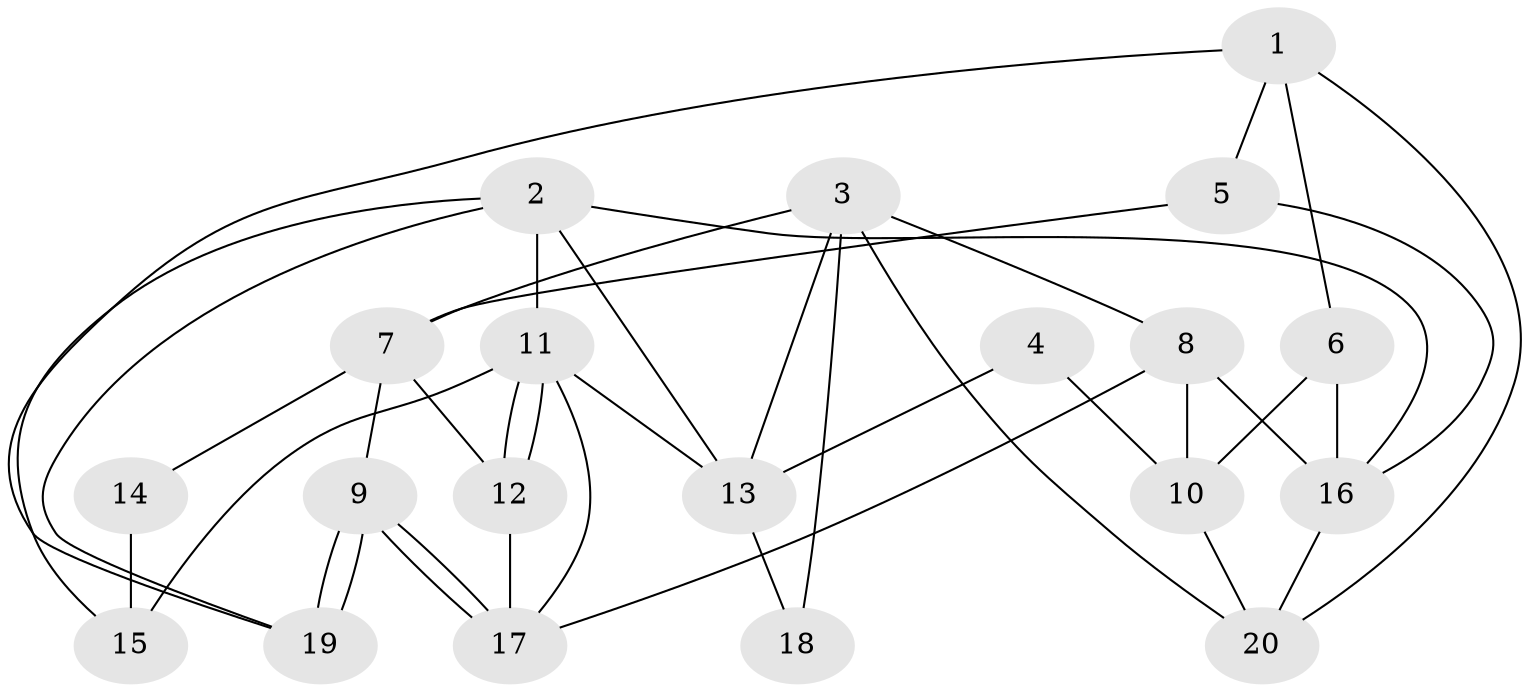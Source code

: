 // Generated by graph-tools (version 1.1) at 2025/46/02/15/25 05:46:28]
// undirected, 20 vertices, 40 edges
graph export_dot {
graph [start="1"]
  node [color=gray90,style=filled];
  1;
  2;
  3;
  4;
  5;
  6;
  7;
  8;
  9;
  10;
  11;
  12;
  13;
  14;
  15;
  16;
  17;
  18;
  19;
  20;
  1 -- 19;
  1 -- 20;
  1 -- 5;
  1 -- 6;
  2 -- 16;
  2 -- 11;
  2 -- 13;
  2 -- 15;
  2 -- 19;
  3 -- 13;
  3 -- 20;
  3 -- 7;
  3 -- 8;
  3 -- 18;
  4 -- 10;
  4 -- 13;
  5 -- 7;
  5 -- 16;
  6 -- 16;
  6 -- 10;
  7 -- 9;
  7 -- 12;
  7 -- 14;
  8 -- 17;
  8 -- 10;
  8 -- 16;
  9 -- 19;
  9 -- 19;
  9 -- 17;
  9 -- 17;
  10 -- 20;
  11 -- 12;
  11 -- 12;
  11 -- 17;
  11 -- 13;
  11 -- 15;
  12 -- 17;
  13 -- 18;
  14 -- 15;
  16 -- 20;
}
